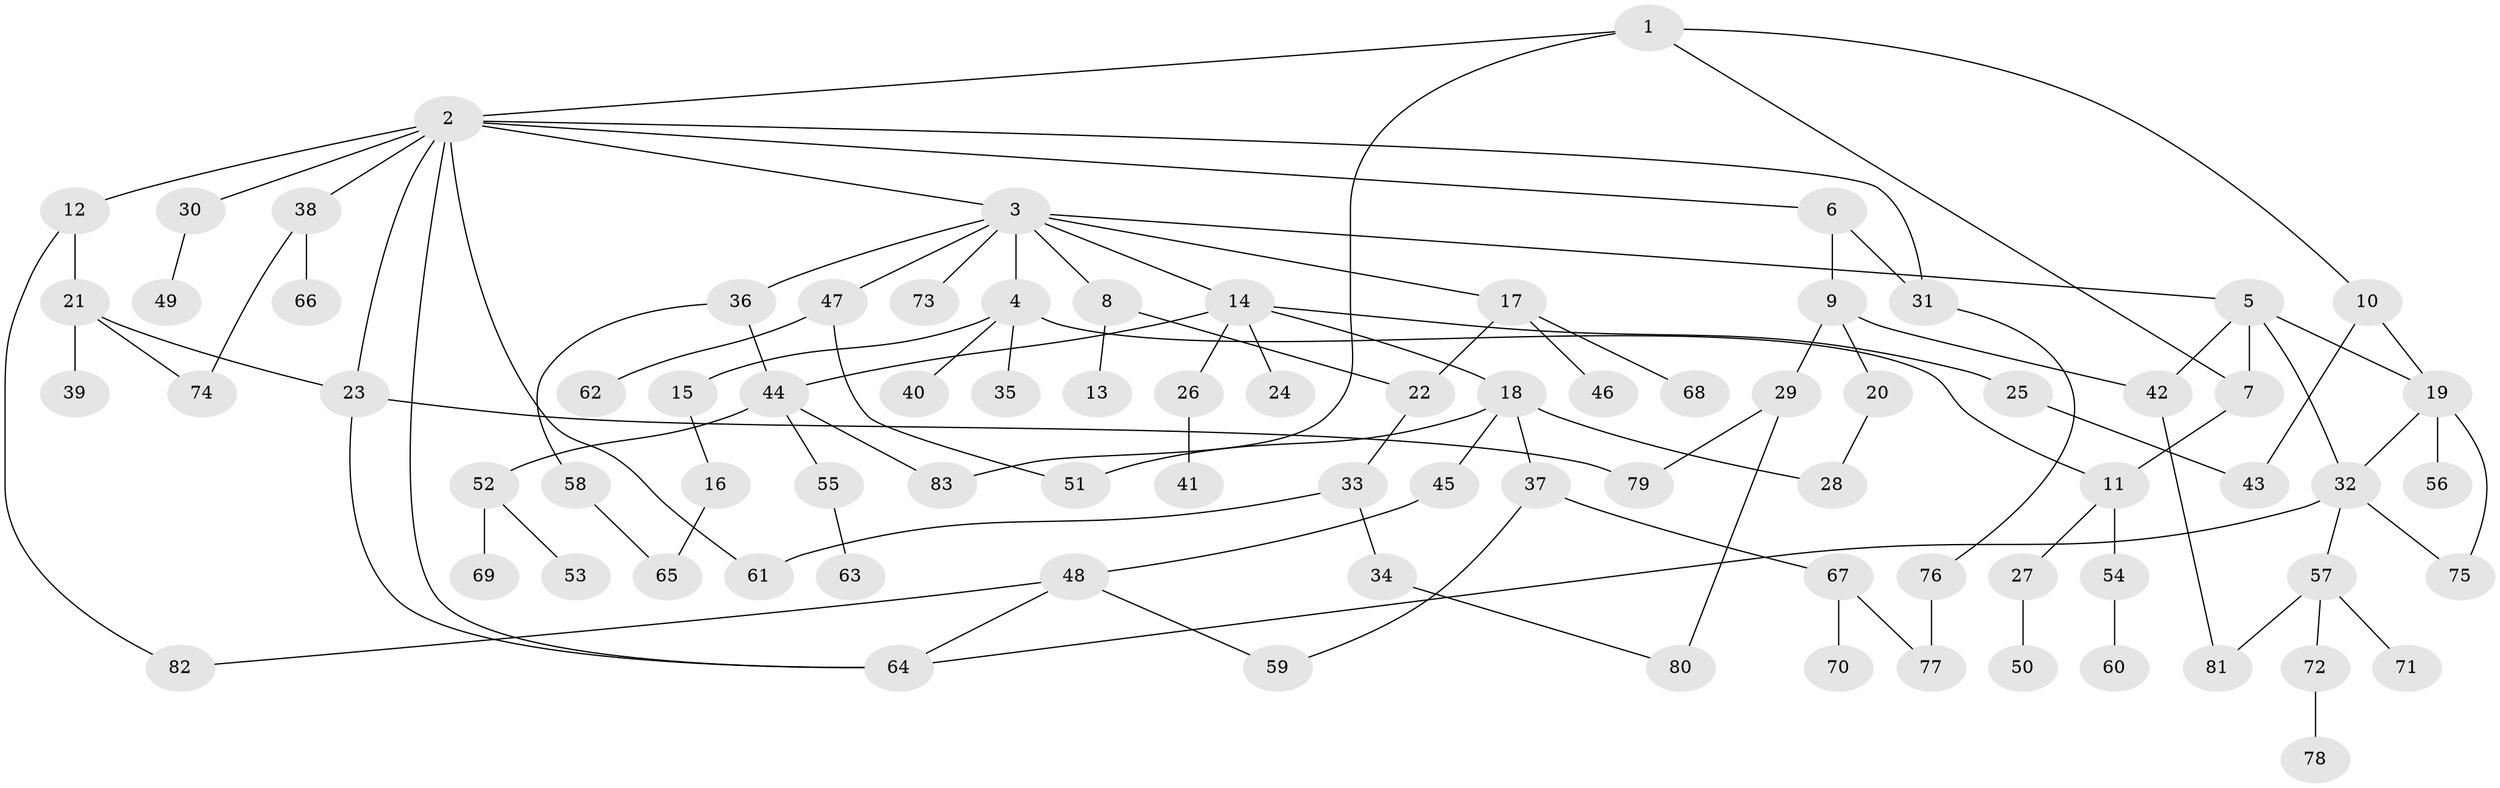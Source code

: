 // Generated by graph-tools (version 1.1) at 2025/42/03/09/25 04:42:18]
// undirected, 83 vertices, 108 edges
graph export_dot {
graph [start="1"]
  node [color=gray90,style=filled];
  1;
  2;
  3;
  4;
  5;
  6;
  7;
  8;
  9;
  10;
  11;
  12;
  13;
  14;
  15;
  16;
  17;
  18;
  19;
  20;
  21;
  22;
  23;
  24;
  25;
  26;
  27;
  28;
  29;
  30;
  31;
  32;
  33;
  34;
  35;
  36;
  37;
  38;
  39;
  40;
  41;
  42;
  43;
  44;
  45;
  46;
  47;
  48;
  49;
  50;
  51;
  52;
  53;
  54;
  55;
  56;
  57;
  58;
  59;
  60;
  61;
  62;
  63;
  64;
  65;
  66;
  67;
  68;
  69;
  70;
  71;
  72;
  73;
  74;
  75;
  76;
  77;
  78;
  79;
  80;
  81;
  82;
  83;
  1 -- 2;
  1 -- 10;
  1 -- 7;
  1 -- 83;
  2 -- 3;
  2 -- 6;
  2 -- 12;
  2 -- 23;
  2 -- 30;
  2 -- 38;
  2 -- 61;
  2 -- 64;
  2 -- 31;
  3 -- 4;
  3 -- 5;
  3 -- 8;
  3 -- 14;
  3 -- 17;
  3 -- 36;
  3 -- 47;
  3 -- 73;
  4 -- 15;
  4 -- 35;
  4 -- 40;
  4 -- 11;
  5 -- 7;
  5 -- 19;
  5 -- 32;
  5 -- 42;
  6 -- 9;
  6 -- 31;
  7 -- 11;
  8 -- 13;
  8 -- 22;
  9 -- 20;
  9 -- 29;
  9 -- 42;
  10 -- 43;
  10 -- 19;
  11 -- 27;
  11 -- 54;
  12 -- 21;
  12 -- 82;
  14 -- 18;
  14 -- 24;
  14 -- 25;
  14 -- 26;
  14 -- 44;
  15 -- 16;
  16 -- 65;
  17 -- 46;
  17 -- 68;
  17 -- 22;
  18 -- 28;
  18 -- 37;
  18 -- 45;
  18 -- 51;
  19 -- 56;
  19 -- 75;
  19 -- 32;
  20 -- 28;
  21 -- 39;
  21 -- 74;
  21 -- 23;
  22 -- 33;
  23 -- 79;
  23 -- 64;
  25 -- 43;
  26 -- 41;
  27 -- 50;
  29 -- 80;
  29 -- 79;
  30 -- 49;
  31 -- 76;
  32 -- 57;
  32 -- 75;
  32 -- 64;
  33 -- 34;
  33 -- 61;
  34 -- 80;
  36 -- 58;
  36 -- 44;
  37 -- 67;
  37 -- 59;
  38 -- 66;
  38 -- 74;
  42 -- 81;
  44 -- 52;
  44 -- 55;
  44 -- 83;
  45 -- 48;
  47 -- 62;
  47 -- 51;
  48 -- 59;
  48 -- 82;
  48 -- 64;
  52 -- 53;
  52 -- 69;
  54 -- 60;
  55 -- 63;
  57 -- 71;
  57 -- 72;
  57 -- 81;
  58 -- 65;
  67 -- 70;
  67 -- 77;
  72 -- 78;
  76 -- 77;
}
